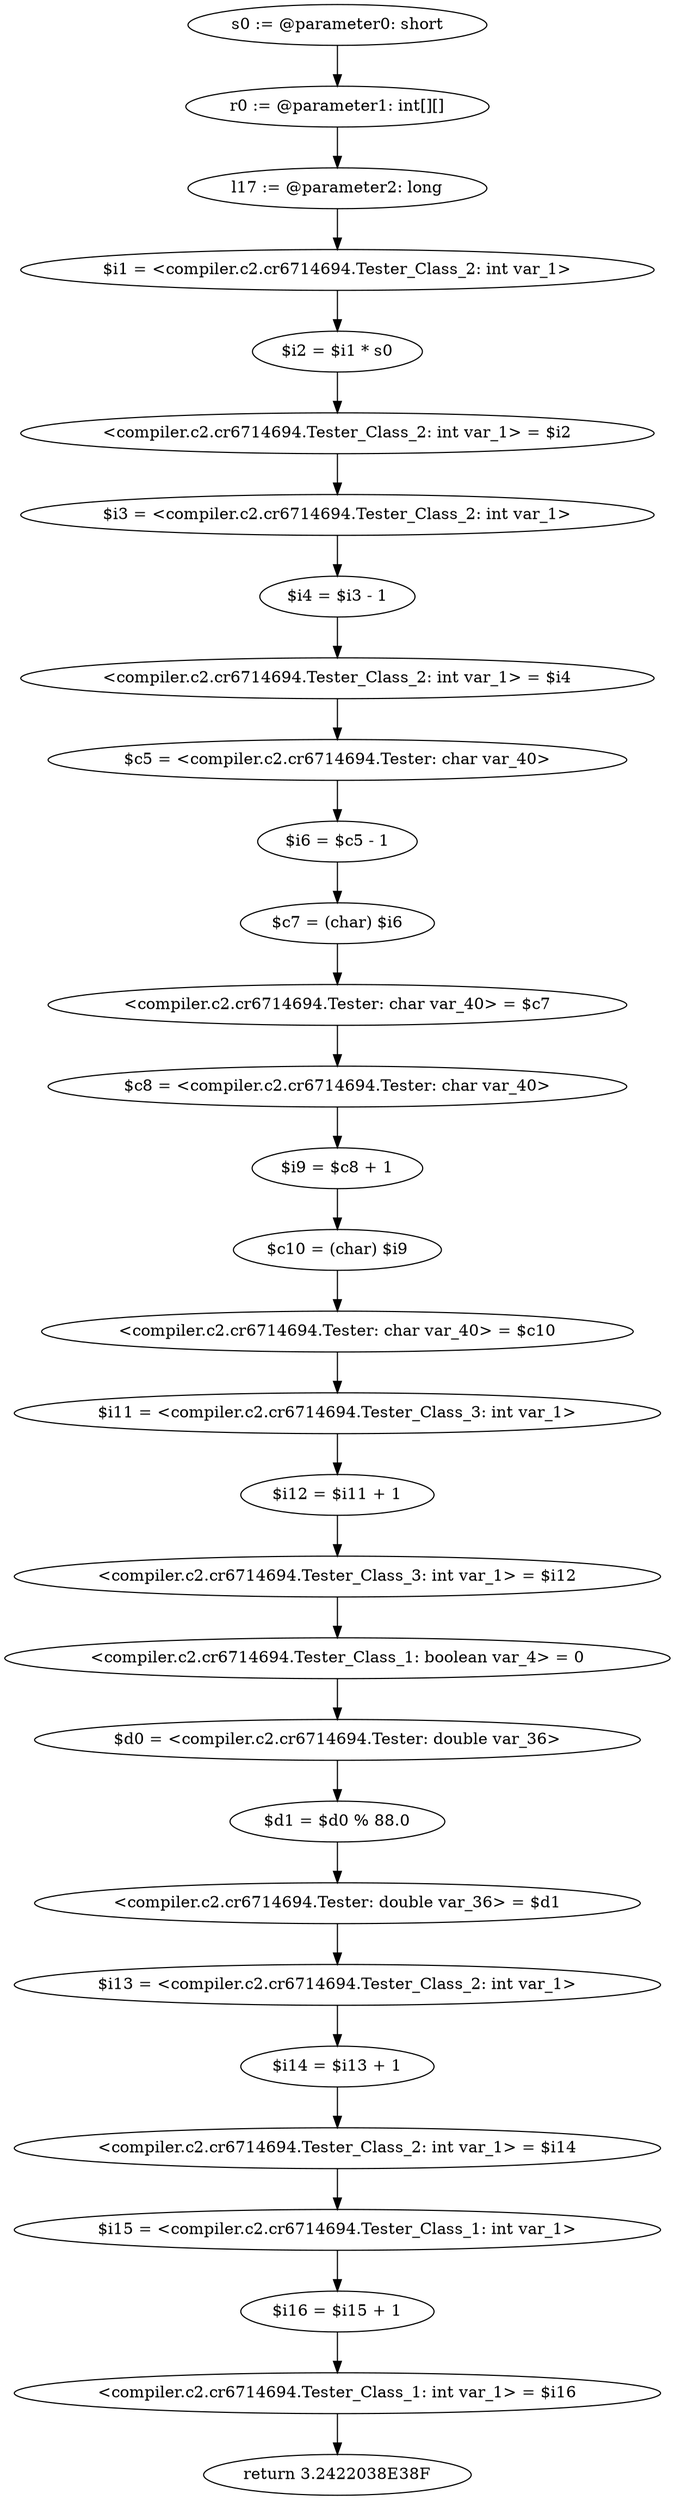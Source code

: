 digraph "unitGraph" {
    "s0 := @parameter0: short"
    "r0 := @parameter1: int[][]"
    "l17 := @parameter2: long"
    "$i1 = <compiler.c2.cr6714694.Tester_Class_2: int var_1>"
    "$i2 = $i1 * s0"
    "<compiler.c2.cr6714694.Tester_Class_2: int var_1> = $i2"
    "$i3 = <compiler.c2.cr6714694.Tester_Class_2: int var_1>"
    "$i4 = $i3 - 1"
    "<compiler.c2.cr6714694.Tester_Class_2: int var_1> = $i4"
    "$c5 = <compiler.c2.cr6714694.Tester: char var_40>"
    "$i6 = $c5 - 1"
    "$c7 = (char) $i6"
    "<compiler.c2.cr6714694.Tester: char var_40> = $c7"
    "$c8 = <compiler.c2.cr6714694.Tester: char var_40>"
    "$i9 = $c8 + 1"
    "$c10 = (char) $i9"
    "<compiler.c2.cr6714694.Tester: char var_40> = $c10"
    "$i11 = <compiler.c2.cr6714694.Tester_Class_3: int var_1>"
    "$i12 = $i11 + 1"
    "<compiler.c2.cr6714694.Tester_Class_3: int var_1> = $i12"
    "<compiler.c2.cr6714694.Tester_Class_1: boolean var_4> = 0"
    "$d0 = <compiler.c2.cr6714694.Tester: double var_36>"
    "$d1 = $d0 % 88.0"
    "<compiler.c2.cr6714694.Tester: double var_36> = $d1"
    "$i13 = <compiler.c2.cr6714694.Tester_Class_2: int var_1>"
    "$i14 = $i13 + 1"
    "<compiler.c2.cr6714694.Tester_Class_2: int var_1> = $i14"
    "$i15 = <compiler.c2.cr6714694.Tester_Class_1: int var_1>"
    "$i16 = $i15 + 1"
    "<compiler.c2.cr6714694.Tester_Class_1: int var_1> = $i16"
    "return 3.2422038E38F"
    "s0 := @parameter0: short"->"r0 := @parameter1: int[][]";
    "r0 := @parameter1: int[][]"->"l17 := @parameter2: long";
    "l17 := @parameter2: long"->"$i1 = <compiler.c2.cr6714694.Tester_Class_2: int var_1>";
    "$i1 = <compiler.c2.cr6714694.Tester_Class_2: int var_1>"->"$i2 = $i1 * s0";
    "$i2 = $i1 * s0"->"<compiler.c2.cr6714694.Tester_Class_2: int var_1> = $i2";
    "<compiler.c2.cr6714694.Tester_Class_2: int var_1> = $i2"->"$i3 = <compiler.c2.cr6714694.Tester_Class_2: int var_1>";
    "$i3 = <compiler.c2.cr6714694.Tester_Class_2: int var_1>"->"$i4 = $i3 - 1";
    "$i4 = $i3 - 1"->"<compiler.c2.cr6714694.Tester_Class_2: int var_1> = $i4";
    "<compiler.c2.cr6714694.Tester_Class_2: int var_1> = $i4"->"$c5 = <compiler.c2.cr6714694.Tester: char var_40>";
    "$c5 = <compiler.c2.cr6714694.Tester: char var_40>"->"$i6 = $c5 - 1";
    "$i6 = $c5 - 1"->"$c7 = (char) $i6";
    "$c7 = (char) $i6"->"<compiler.c2.cr6714694.Tester: char var_40> = $c7";
    "<compiler.c2.cr6714694.Tester: char var_40> = $c7"->"$c8 = <compiler.c2.cr6714694.Tester: char var_40>";
    "$c8 = <compiler.c2.cr6714694.Tester: char var_40>"->"$i9 = $c8 + 1";
    "$i9 = $c8 + 1"->"$c10 = (char) $i9";
    "$c10 = (char) $i9"->"<compiler.c2.cr6714694.Tester: char var_40> = $c10";
    "<compiler.c2.cr6714694.Tester: char var_40> = $c10"->"$i11 = <compiler.c2.cr6714694.Tester_Class_3: int var_1>";
    "$i11 = <compiler.c2.cr6714694.Tester_Class_3: int var_1>"->"$i12 = $i11 + 1";
    "$i12 = $i11 + 1"->"<compiler.c2.cr6714694.Tester_Class_3: int var_1> = $i12";
    "<compiler.c2.cr6714694.Tester_Class_3: int var_1> = $i12"->"<compiler.c2.cr6714694.Tester_Class_1: boolean var_4> = 0";
    "<compiler.c2.cr6714694.Tester_Class_1: boolean var_4> = 0"->"$d0 = <compiler.c2.cr6714694.Tester: double var_36>";
    "$d0 = <compiler.c2.cr6714694.Tester: double var_36>"->"$d1 = $d0 % 88.0";
    "$d1 = $d0 % 88.0"->"<compiler.c2.cr6714694.Tester: double var_36> = $d1";
    "<compiler.c2.cr6714694.Tester: double var_36> = $d1"->"$i13 = <compiler.c2.cr6714694.Tester_Class_2: int var_1>";
    "$i13 = <compiler.c2.cr6714694.Tester_Class_2: int var_1>"->"$i14 = $i13 + 1";
    "$i14 = $i13 + 1"->"<compiler.c2.cr6714694.Tester_Class_2: int var_1> = $i14";
    "<compiler.c2.cr6714694.Tester_Class_2: int var_1> = $i14"->"$i15 = <compiler.c2.cr6714694.Tester_Class_1: int var_1>";
    "$i15 = <compiler.c2.cr6714694.Tester_Class_1: int var_1>"->"$i16 = $i15 + 1";
    "$i16 = $i15 + 1"->"<compiler.c2.cr6714694.Tester_Class_1: int var_1> = $i16";
    "<compiler.c2.cr6714694.Tester_Class_1: int var_1> = $i16"->"return 3.2422038E38F";
}
